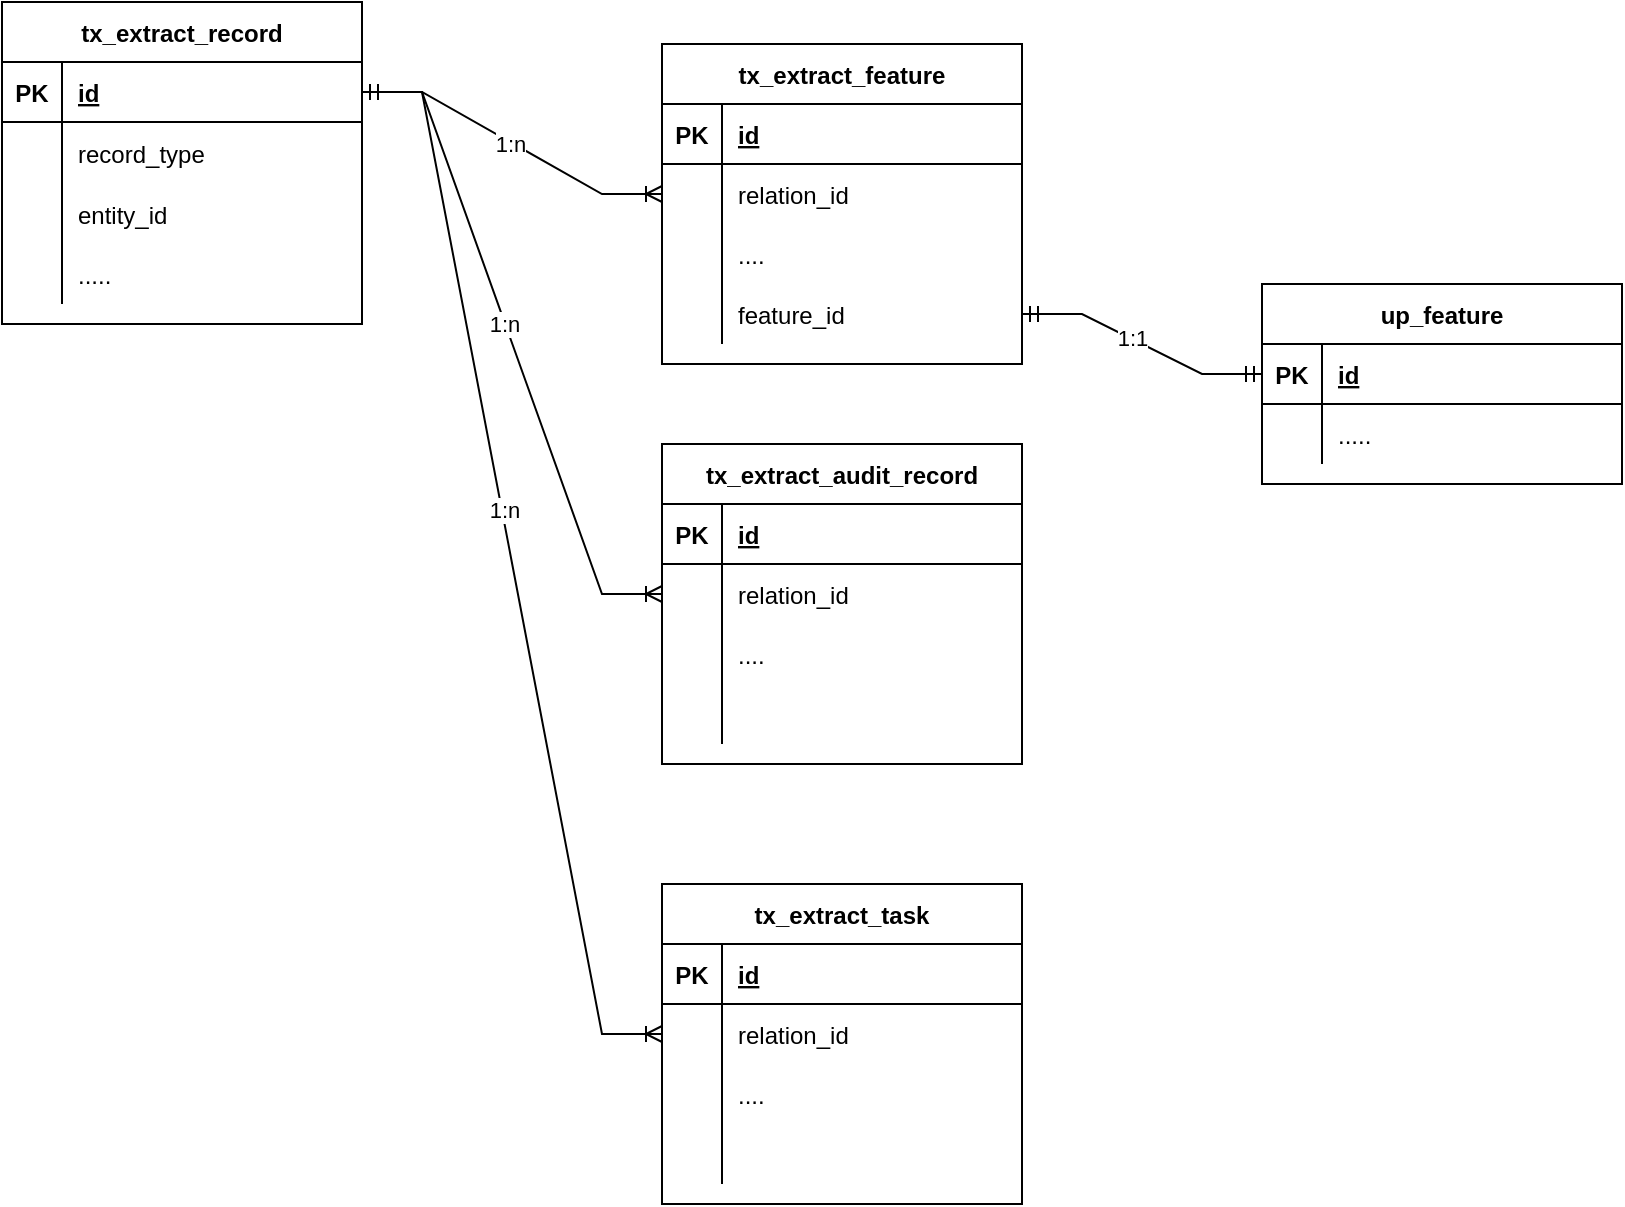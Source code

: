 <mxfile version="18.1.3" type="github">
  <diagram id="JG2SLLFLD_4IYhE0g-70" name="Page-1">
    <mxGraphModel dx="1249" dy="752" grid="1" gridSize="10" guides="1" tooltips="1" connect="1" arrows="1" fold="1" page="1" pageScale="1" pageWidth="827" pageHeight="1169" math="0" shadow="0">
      <root>
        <mxCell id="0" />
        <mxCell id="1" parent="0" />
        <mxCell id="bG7NYfdQdYNSE8If5FMd-5" value="tx_extract_record" style="shape=table;startSize=30;container=1;collapsible=1;childLayout=tableLayout;fixedRows=1;rowLines=0;fontStyle=1;align=center;resizeLast=1;" vertex="1" parent="1">
          <mxGeometry x="50" y="179" width="180" height="161" as="geometry" />
        </mxCell>
        <mxCell id="bG7NYfdQdYNSE8If5FMd-6" value="" style="shape=tableRow;horizontal=0;startSize=0;swimlaneHead=0;swimlaneBody=0;fillColor=none;collapsible=0;dropTarget=0;points=[[0,0.5],[1,0.5]];portConstraint=eastwest;top=0;left=0;right=0;bottom=1;" vertex="1" parent="bG7NYfdQdYNSE8If5FMd-5">
          <mxGeometry y="30" width="180" height="30" as="geometry" />
        </mxCell>
        <mxCell id="bG7NYfdQdYNSE8If5FMd-7" value="PK" style="shape=partialRectangle;connectable=0;fillColor=none;top=0;left=0;bottom=0;right=0;fontStyle=1;overflow=hidden;" vertex="1" parent="bG7NYfdQdYNSE8If5FMd-6">
          <mxGeometry width="30" height="30" as="geometry">
            <mxRectangle width="30" height="30" as="alternateBounds" />
          </mxGeometry>
        </mxCell>
        <mxCell id="bG7NYfdQdYNSE8If5FMd-8" value="id" style="shape=partialRectangle;connectable=0;fillColor=none;top=0;left=0;bottom=0;right=0;align=left;spacingLeft=6;fontStyle=5;overflow=hidden;" vertex="1" parent="bG7NYfdQdYNSE8If5FMd-6">
          <mxGeometry x="30" width="150" height="30" as="geometry">
            <mxRectangle width="150" height="30" as="alternateBounds" />
          </mxGeometry>
        </mxCell>
        <mxCell id="bG7NYfdQdYNSE8If5FMd-12" value="" style="shape=tableRow;horizontal=0;startSize=0;swimlaneHead=0;swimlaneBody=0;fillColor=none;collapsible=0;dropTarget=0;points=[[0,0.5],[1,0.5]];portConstraint=eastwest;top=0;left=0;right=0;bottom=0;" vertex="1" parent="bG7NYfdQdYNSE8If5FMd-5">
          <mxGeometry y="60" width="180" height="31" as="geometry" />
        </mxCell>
        <mxCell id="bG7NYfdQdYNSE8If5FMd-13" value="" style="shape=partialRectangle;connectable=0;fillColor=none;top=0;left=0;bottom=0;right=0;editable=1;overflow=hidden;" vertex="1" parent="bG7NYfdQdYNSE8If5FMd-12">
          <mxGeometry width="30" height="31" as="geometry">
            <mxRectangle width="30" height="31" as="alternateBounds" />
          </mxGeometry>
        </mxCell>
        <mxCell id="bG7NYfdQdYNSE8If5FMd-14" value="record_type" style="shape=partialRectangle;connectable=0;fillColor=none;top=0;left=0;bottom=0;right=0;align=left;spacingLeft=6;overflow=hidden;" vertex="1" parent="bG7NYfdQdYNSE8If5FMd-12">
          <mxGeometry x="30" width="150" height="31" as="geometry">
            <mxRectangle width="150" height="31" as="alternateBounds" />
          </mxGeometry>
        </mxCell>
        <mxCell id="bG7NYfdQdYNSE8If5FMd-15" value="" style="shape=tableRow;horizontal=0;startSize=0;swimlaneHead=0;swimlaneBody=0;fillColor=none;collapsible=0;dropTarget=0;points=[[0,0.5],[1,0.5]];portConstraint=eastwest;top=0;left=0;right=0;bottom=0;" vertex="1" parent="bG7NYfdQdYNSE8If5FMd-5">
          <mxGeometry y="91" width="180" height="30" as="geometry" />
        </mxCell>
        <mxCell id="bG7NYfdQdYNSE8If5FMd-16" value="" style="shape=partialRectangle;connectable=0;fillColor=none;top=0;left=0;bottom=0;right=0;editable=1;overflow=hidden;" vertex="1" parent="bG7NYfdQdYNSE8If5FMd-15">
          <mxGeometry width="30" height="30" as="geometry">
            <mxRectangle width="30" height="30" as="alternateBounds" />
          </mxGeometry>
        </mxCell>
        <mxCell id="bG7NYfdQdYNSE8If5FMd-17" value="entity_id" style="shape=partialRectangle;connectable=0;fillColor=none;top=0;left=0;bottom=0;right=0;align=left;spacingLeft=6;overflow=hidden;" vertex="1" parent="bG7NYfdQdYNSE8If5FMd-15">
          <mxGeometry x="30" width="150" height="30" as="geometry">
            <mxRectangle width="150" height="30" as="alternateBounds" />
          </mxGeometry>
        </mxCell>
        <mxCell id="bG7NYfdQdYNSE8If5FMd-80" value="" style="shape=tableRow;horizontal=0;startSize=0;swimlaneHead=0;swimlaneBody=0;fillColor=none;collapsible=0;dropTarget=0;points=[[0,0.5],[1,0.5]];portConstraint=eastwest;top=0;left=0;right=0;bottom=0;" vertex="1" parent="bG7NYfdQdYNSE8If5FMd-5">
          <mxGeometry y="121" width="180" height="30" as="geometry" />
        </mxCell>
        <mxCell id="bG7NYfdQdYNSE8If5FMd-81" value="" style="shape=partialRectangle;connectable=0;fillColor=none;top=0;left=0;bottom=0;right=0;editable=1;overflow=hidden;" vertex="1" parent="bG7NYfdQdYNSE8If5FMd-80">
          <mxGeometry width="30" height="30" as="geometry">
            <mxRectangle width="30" height="30" as="alternateBounds" />
          </mxGeometry>
        </mxCell>
        <mxCell id="bG7NYfdQdYNSE8If5FMd-82" value="....." style="shape=partialRectangle;connectable=0;fillColor=none;top=0;left=0;bottom=0;right=0;align=left;spacingLeft=6;overflow=hidden;" vertex="1" parent="bG7NYfdQdYNSE8If5FMd-80">
          <mxGeometry x="30" width="150" height="30" as="geometry">
            <mxRectangle width="150" height="30" as="alternateBounds" />
          </mxGeometry>
        </mxCell>
        <mxCell id="bG7NYfdQdYNSE8If5FMd-18" value="tx_extract_feature" style="shape=table;startSize=30;container=1;collapsible=1;childLayout=tableLayout;fixedRows=1;rowLines=0;fontStyle=1;align=center;resizeLast=1;" vertex="1" parent="1">
          <mxGeometry x="380" y="200" width="180" height="160" as="geometry" />
        </mxCell>
        <mxCell id="bG7NYfdQdYNSE8If5FMd-19" value="" style="shape=tableRow;horizontal=0;startSize=0;swimlaneHead=0;swimlaneBody=0;fillColor=none;collapsible=0;dropTarget=0;points=[[0,0.5],[1,0.5]];portConstraint=eastwest;top=0;left=0;right=0;bottom=1;" vertex="1" parent="bG7NYfdQdYNSE8If5FMd-18">
          <mxGeometry y="30" width="180" height="30" as="geometry" />
        </mxCell>
        <mxCell id="bG7NYfdQdYNSE8If5FMd-20" value="PK" style="shape=partialRectangle;connectable=0;fillColor=none;top=0;left=0;bottom=0;right=0;fontStyle=1;overflow=hidden;" vertex="1" parent="bG7NYfdQdYNSE8If5FMd-19">
          <mxGeometry width="30" height="30" as="geometry">
            <mxRectangle width="30" height="30" as="alternateBounds" />
          </mxGeometry>
        </mxCell>
        <mxCell id="bG7NYfdQdYNSE8If5FMd-21" value="id" style="shape=partialRectangle;connectable=0;fillColor=none;top=0;left=0;bottom=0;right=0;align=left;spacingLeft=6;fontStyle=5;overflow=hidden;" vertex="1" parent="bG7NYfdQdYNSE8If5FMd-19">
          <mxGeometry x="30" width="150" height="30" as="geometry">
            <mxRectangle width="150" height="30" as="alternateBounds" />
          </mxGeometry>
        </mxCell>
        <mxCell id="bG7NYfdQdYNSE8If5FMd-22" value="" style="shape=tableRow;horizontal=0;startSize=0;swimlaneHead=0;swimlaneBody=0;fillColor=none;collapsible=0;dropTarget=0;points=[[0,0.5],[1,0.5]];portConstraint=eastwest;top=0;left=0;right=0;bottom=0;" vertex="1" parent="bG7NYfdQdYNSE8If5FMd-18">
          <mxGeometry y="60" width="180" height="30" as="geometry" />
        </mxCell>
        <mxCell id="bG7NYfdQdYNSE8If5FMd-23" value="" style="shape=partialRectangle;connectable=0;fillColor=none;top=0;left=0;bottom=0;right=0;editable=1;overflow=hidden;" vertex="1" parent="bG7NYfdQdYNSE8If5FMd-22">
          <mxGeometry width="30" height="30" as="geometry">
            <mxRectangle width="30" height="30" as="alternateBounds" />
          </mxGeometry>
        </mxCell>
        <mxCell id="bG7NYfdQdYNSE8If5FMd-24" value="relation_id" style="shape=partialRectangle;connectable=0;fillColor=none;top=0;left=0;bottom=0;right=0;align=left;spacingLeft=6;overflow=hidden;" vertex="1" parent="bG7NYfdQdYNSE8If5FMd-22">
          <mxGeometry x="30" width="150" height="30" as="geometry">
            <mxRectangle width="150" height="30" as="alternateBounds" />
          </mxGeometry>
        </mxCell>
        <mxCell id="bG7NYfdQdYNSE8If5FMd-25" value="" style="shape=tableRow;horizontal=0;startSize=0;swimlaneHead=0;swimlaneBody=0;fillColor=none;collapsible=0;dropTarget=0;points=[[0,0.5],[1,0.5]];portConstraint=eastwest;top=0;left=0;right=0;bottom=0;" vertex="1" parent="bG7NYfdQdYNSE8If5FMd-18">
          <mxGeometry y="90" width="180" height="30" as="geometry" />
        </mxCell>
        <mxCell id="bG7NYfdQdYNSE8If5FMd-26" value="" style="shape=partialRectangle;connectable=0;fillColor=none;top=0;left=0;bottom=0;right=0;editable=1;overflow=hidden;" vertex="1" parent="bG7NYfdQdYNSE8If5FMd-25">
          <mxGeometry width="30" height="30" as="geometry">
            <mxRectangle width="30" height="30" as="alternateBounds" />
          </mxGeometry>
        </mxCell>
        <mxCell id="bG7NYfdQdYNSE8If5FMd-27" value="...." style="shape=partialRectangle;connectable=0;fillColor=none;top=0;left=0;bottom=0;right=0;align=left;spacingLeft=6;overflow=hidden;" vertex="1" parent="bG7NYfdQdYNSE8If5FMd-25">
          <mxGeometry x="30" width="150" height="30" as="geometry">
            <mxRectangle width="150" height="30" as="alternateBounds" />
          </mxGeometry>
        </mxCell>
        <mxCell id="bG7NYfdQdYNSE8If5FMd-28" value="" style="shape=tableRow;horizontal=0;startSize=0;swimlaneHead=0;swimlaneBody=0;fillColor=none;collapsible=0;dropTarget=0;points=[[0,0.5],[1,0.5]];portConstraint=eastwest;top=0;left=0;right=0;bottom=0;" vertex="1" parent="bG7NYfdQdYNSE8If5FMd-18">
          <mxGeometry y="120" width="180" height="30" as="geometry" />
        </mxCell>
        <mxCell id="bG7NYfdQdYNSE8If5FMd-29" value="" style="shape=partialRectangle;connectable=0;fillColor=none;top=0;left=0;bottom=0;right=0;editable=1;overflow=hidden;" vertex="1" parent="bG7NYfdQdYNSE8If5FMd-28">
          <mxGeometry width="30" height="30" as="geometry">
            <mxRectangle width="30" height="30" as="alternateBounds" />
          </mxGeometry>
        </mxCell>
        <mxCell id="bG7NYfdQdYNSE8If5FMd-30" value="feature_id" style="shape=partialRectangle;connectable=0;fillColor=none;top=0;left=0;bottom=0;right=0;align=left;spacingLeft=6;overflow=hidden;" vertex="1" parent="bG7NYfdQdYNSE8If5FMd-28">
          <mxGeometry x="30" width="150" height="30" as="geometry">
            <mxRectangle width="150" height="30" as="alternateBounds" />
          </mxGeometry>
        </mxCell>
        <mxCell id="bG7NYfdQdYNSE8If5FMd-32" value="" style="edgeStyle=entityRelationEdgeStyle;fontSize=12;html=1;endArrow=ERmandOne;startArrow=ERmandOne;rounded=0;entryX=0;entryY=0.5;entryDx=0;entryDy=0;" edge="1" parent="1" source="bG7NYfdQdYNSE8If5FMd-28" target="bG7NYfdQdYNSE8If5FMd-48">
          <mxGeometry width="100" height="100" relative="1" as="geometry">
            <mxPoint x="100" y="510" as="sourcePoint" />
            <mxPoint x="200" y="410" as="targetPoint" />
          </mxGeometry>
        </mxCell>
        <mxCell id="bG7NYfdQdYNSE8If5FMd-95" value="1:1" style="edgeLabel;html=1;align=center;verticalAlign=middle;resizable=0;points=[];" vertex="1" connectable="0" parent="bG7NYfdQdYNSE8If5FMd-32">
          <mxGeometry x="-0.091" relative="1" as="geometry">
            <mxPoint y="-1" as="offset" />
          </mxGeometry>
        </mxCell>
        <mxCell id="bG7NYfdQdYNSE8If5FMd-33" value="tx_extract_audit_record" style="shape=table;startSize=30;container=1;collapsible=1;childLayout=tableLayout;fixedRows=1;rowLines=0;fontStyle=1;align=center;resizeLast=1;" vertex="1" parent="1">
          <mxGeometry x="380" y="400" width="180" height="160" as="geometry" />
        </mxCell>
        <mxCell id="bG7NYfdQdYNSE8If5FMd-34" value="" style="shape=tableRow;horizontal=0;startSize=0;swimlaneHead=0;swimlaneBody=0;fillColor=none;collapsible=0;dropTarget=0;points=[[0,0.5],[1,0.5]];portConstraint=eastwest;top=0;left=0;right=0;bottom=1;" vertex="1" parent="bG7NYfdQdYNSE8If5FMd-33">
          <mxGeometry y="30" width="180" height="30" as="geometry" />
        </mxCell>
        <mxCell id="bG7NYfdQdYNSE8If5FMd-35" value="PK" style="shape=partialRectangle;connectable=0;fillColor=none;top=0;left=0;bottom=0;right=0;fontStyle=1;overflow=hidden;" vertex="1" parent="bG7NYfdQdYNSE8If5FMd-34">
          <mxGeometry width="30" height="30" as="geometry">
            <mxRectangle width="30" height="30" as="alternateBounds" />
          </mxGeometry>
        </mxCell>
        <mxCell id="bG7NYfdQdYNSE8If5FMd-36" value="id" style="shape=partialRectangle;connectable=0;fillColor=none;top=0;left=0;bottom=0;right=0;align=left;spacingLeft=6;fontStyle=5;overflow=hidden;" vertex="1" parent="bG7NYfdQdYNSE8If5FMd-34">
          <mxGeometry x="30" width="150" height="30" as="geometry">
            <mxRectangle width="150" height="30" as="alternateBounds" />
          </mxGeometry>
        </mxCell>
        <mxCell id="bG7NYfdQdYNSE8If5FMd-37" value="" style="shape=tableRow;horizontal=0;startSize=0;swimlaneHead=0;swimlaneBody=0;fillColor=none;collapsible=0;dropTarget=0;points=[[0,0.5],[1,0.5]];portConstraint=eastwest;top=0;left=0;right=0;bottom=0;" vertex="1" parent="bG7NYfdQdYNSE8If5FMd-33">
          <mxGeometry y="60" width="180" height="30" as="geometry" />
        </mxCell>
        <mxCell id="bG7NYfdQdYNSE8If5FMd-38" value="" style="shape=partialRectangle;connectable=0;fillColor=none;top=0;left=0;bottom=0;right=0;editable=1;overflow=hidden;" vertex="1" parent="bG7NYfdQdYNSE8If5FMd-37">
          <mxGeometry width="30" height="30" as="geometry">
            <mxRectangle width="30" height="30" as="alternateBounds" />
          </mxGeometry>
        </mxCell>
        <mxCell id="bG7NYfdQdYNSE8If5FMd-39" value="relation_id" style="shape=partialRectangle;connectable=0;fillColor=none;top=0;left=0;bottom=0;right=0;align=left;spacingLeft=6;overflow=hidden;" vertex="1" parent="bG7NYfdQdYNSE8If5FMd-37">
          <mxGeometry x="30" width="150" height="30" as="geometry">
            <mxRectangle width="150" height="30" as="alternateBounds" />
          </mxGeometry>
        </mxCell>
        <mxCell id="bG7NYfdQdYNSE8If5FMd-40" value="" style="shape=tableRow;horizontal=0;startSize=0;swimlaneHead=0;swimlaneBody=0;fillColor=none;collapsible=0;dropTarget=0;points=[[0,0.5],[1,0.5]];portConstraint=eastwest;top=0;left=0;right=0;bottom=0;" vertex="1" parent="bG7NYfdQdYNSE8If5FMd-33">
          <mxGeometry y="90" width="180" height="30" as="geometry" />
        </mxCell>
        <mxCell id="bG7NYfdQdYNSE8If5FMd-41" value="" style="shape=partialRectangle;connectable=0;fillColor=none;top=0;left=0;bottom=0;right=0;editable=1;overflow=hidden;" vertex="1" parent="bG7NYfdQdYNSE8If5FMd-40">
          <mxGeometry width="30" height="30" as="geometry">
            <mxRectangle width="30" height="30" as="alternateBounds" />
          </mxGeometry>
        </mxCell>
        <mxCell id="bG7NYfdQdYNSE8If5FMd-42" value="...." style="shape=partialRectangle;connectable=0;fillColor=none;top=0;left=0;bottom=0;right=0;align=left;spacingLeft=6;overflow=hidden;" vertex="1" parent="bG7NYfdQdYNSE8If5FMd-40">
          <mxGeometry x="30" width="150" height="30" as="geometry">
            <mxRectangle width="150" height="30" as="alternateBounds" />
          </mxGeometry>
        </mxCell>
        <mxCell id="bG7NYfdQdYNSE8If5FMd-43" value="" style="shape=tableRow;horizontal=0;startSize=0;swimlaneHead=0;swimlaneBody=0;fillColor=none;collapsible=0;dropTarget=0;points=[[0,0.5],[1,0.5]];portConstraint=eastwest;top=0;left=0;right=0;bottom=0;" vertex="1" parent="bG7NYfdQdYNSE8If5FMd-33">
          <mxGeometry y="120" width="180" height="30" as="geometry" />
        </mxCell>
        <mxCell id="bG7NYfdQdYNSE8If5FMd-44" value="" style="shape=partialRectangle;connectable=0;fillColor=none;top=0;left=0;bottom=0;right=0;editable=1;overflow=hidden;" vertex="1" parent="bG7NYfdQdYNSE8If5FMd-43">
          <mxGeometry width="30" height="30" as="geometry">
            <mxRectangle width="30" height="30" as="alternateBounds" />
          </mxGeometry>
        </mxCell>
        <mxCell id="bG7NYfdQdYNSE8If5FMd-45" value="" style="shape=partialRectangle;connectable=0;fillColor=none;top=0;left=0;bottom=0;right=0;align=left;spacingLeft=6;overflow=hidden;" vertex="1" parent="bG7NYfdQdYNSE8If5FMd-43">
          <mxGeometry x="30" width="150" height="30" as="geometry">
            <mxRectangle width="150" height="30" as="alternateBounds" />
          </mxGeometry>
        </mxCell>
        <mxCell id="bG7NYfdQdYNSE8If5FMd-47" value="up_feature" style="shape=table;startSize=30;container=1;collapsible=1;childLayout=tableLayout;fixedRows=1;rowLines=0;fontStyle=1;align=center;resizeLast=1;" vertex="1" parent="1">
          <mxGeometry x="680" y="320" width="180" height="100" as="geometry" />
        </mxCell>
        <mxCell id="bG7NYfdQdYNSE8If5FMd-48" value="" style="shape=tableRow;horizontal=0;startSize=0;swimlaneHead=0;swimlaneBody=0;fillColor=none;collapsible=0;dropTarget=0;points=[[0,0.5],[1,0.5]];portConstraint=eastwest;top=0;left=0;right=0;bottom=1;" vertex="1" parent="bG7NYfdQdYNSE8If5FMd-47">
          <mxGeometry y="30" width="180" height="30" as="geometry" />
        </mxCell>
        <mxCell id="bG7NYfdQdYNSE8If5FMd-49" value="PK" style="shape=partialRectangle;connectable=0;fillColor=none;top=0;left=0;bottom=0;right=0;fontStyle=1;overflow=hidden;" vertex="1" parent="bG7NYfdQdYNSE8If5FMd-48">
          <mxGeometry width="30" height="30" as="geometry">
            <mxRectangle width="30" height="30" as="alternateBounds" />
          </mxGeometry>
        </mxCell>
        <mxCell id="bG7NYfdQdYNSE8If5FMd-50" value="id" style="shape=partialRectangle;connectable=0;fillColor=none;top=0;left=0;bottom=0;right=0;align=left;spacingLeft=6;fontStyle=5;overflow=hidden;" vertex="1" parent="bG7NYfdQdYNSE8If5FMd-48">
          <mxGeometry x="30" width="150" height="30" as="geometry">
            <mxRectangle width="150" height="30" as="alternateBounds" />
          </mxGeometry>
        </mxCell>
        <mxCell id="bG7NYfdQdYNSE8If5FMd-57" value="" style="shape=tableRow;horizontal=0;startSize=0;swimlaneHead=0;swimlaneBody=0;fillColor=none;collapsible=0;dropTarget=0;points=[[0,0.5],[1,0.5]];portConstraint=eastwest;top=0;left=0;right=0;bottom=0;" vertex="1" parent="bG7NYfdQdYNSE8If5FMd-47">
          <mxGeometry y="60" width="180" height="30" as="geometry" />
        </mxCell>
        <mxCell id="bG7NYfdQdYNSE8If5FMd-58" value="" style="shape=partialRectangle;connectable=0;fillColor=none;top=0;left=0;bottom=0;right=0;editable=1;overflow=hidden;" vertex="1" parent="bG7NYfdQdYNSE8If5FMd-57">
          <mxGeometry width="30" height="30" as="geometry">
            <mxRectangle width="30" height="30" as="alternateBounds" />
          </mxGeometry>
        </mxCell>
        <mxCell id="bG7NYfdQdYNSE8If5FMd-59" value="....." style="shape=partialRectangle;connectable=0;fillColor=none;top=0;left=0;bottom=0;right=0;align=left;spacingLeft=6;overflow=hidden;" vertex="1" parent="bG7NYfdQdYNSE8If5FMd-57">
          <mxGeometry x="30" width="150" height="30" as="geometry">
            <mxRectangle width="150" height="30" as="alternateBounds" />
          </mxGeometry>
        </mxCell>
        <mxCell id="bG7NYfdQdYNSE8If5FMd-60" value="" style="edgeStyle=entityRelationEdgeStyle;fontSize=12;html=1;endArrow=ERoneToMany;startArrow=ERmandOne;rounded=0;entryX=0;entryY=0.5;entryDx=0;entryDy=0;exitX=1;exitY=0.5;exitDx=0;exitDy=0;" edge="1" parent="1" source="bG7NYfdQdYNSE8If5FMd-6" target="bG7NYfdQdYNSE8If5FMd-22">
          <mxGeometry width="100" height="100" relative="1" as="geometry">
            <mxPoint x="140" y="490" as="sourcePoint" />
            <mxPoint x="240" y="390" as="targetPoint" />
          </mxGeometry>
        </mxCell>
        <mxCell id="bG7NYfdQdYNSE8If5FMd-92" value="1:n" style="edgeLabel;html=1;align=center;verticalAlign=middle;resizable=0;points=[];" vertex="1" connectable="0" parent="bG7NYfdQdYNSE8If5FMd-60">
          <mxGeometry x="-0.008" y="-1" relative="1" as="geometry">
            <mxPoint as="offset" />
          </mxGeometry>
        </mxCell>
        <mxCell id="bG7NYfdQdYNSE8If5FMd-61" value="" style="edgeStyle=entityRelationEdgeStyle;fontSize=12;html=1;endArrow=ERoneToMany;startArrow=ERmandOne;rounded=0;entryX=0;entryY=0.5;entryDx=0;entryDy=0;exitX=1;exitY=0.5;exitDx=0;exitDy=0;" edge="1" parent="1" source="bG7NYfdQdYNSE8If5FMd-6" target="bG7NYfdQdYNSE8If5FMd-37">
          <mxGeometry width="100" height="100" relative="1" as="geometry">
            <mxPoint x="240" y="235" as="sourcePoint" />
            <mxPoint x="390" y="285" as="targetPoint" />
          </mxGeometry>
        </mxCell>
        <mxCell id="bG7NYfdQdYNSE8If5FMd-93" value="1:n" style="edgeLabel;html=1;align=center;verticalAlign=middle;resizable=0;points=[];" vertex="1" connectable="0" parent="bG7NYfdQdYNSE8If5FMd-61">
          <mxGeometry x="-0.063" y="-1" relative="1" as="geometry">
            <mxPoint as="offset" />
          </mxGeometry>
        </mxCell>
        <mxCell id="bG7NYfdQdYNSE8If5FMd-62" value="tx_extract_task" style="shape=table;startSize=30;container=1;collapsible=1;childLayout=tableLayout;fixedRows=1;rowLines=0;fontStyle=1;align=center;resizeLast=1;" vertex="1" parent="1">
          <mxGeometry x="380" y="620" width="180" height="160" as="geometry" />
        </mxCell>
        <mxCell id="bG7NYfdQdYNSE8If5FMd-63" value="" style="shape=tableRow;horizontal=0;startSize=0;swimlaneHead=0;swimlaneBody=0;fillColor=none;collapsible=0;dropTarget=0;points=[[0,0.5],[1,0.5]];portConstraint=eastwest;top=0;left=0;right=0;bottom=1;" vertex="1" parent="bG7NYfdQdYNSE8If5FMd-62">
          <mxGeometry y="30" width="180" height="30" as="geometry" />
        </mxCell>
        <mxCell id="bG7NYfdQdYNSE8If5FMd-64" value="PK" style="shape=partialRectangle;connectable=0;fillColor=none;top=0;left=0;bottom=0;right=0;fontStyle=1;overflow=hidden;" vertex="1" parent="bG7NYfdQdYNSE8If5FMd-63">
          <mxGeometry width="30" height="30" as="geometry">
            <mxRectangle width="30" height="30" as="alternateBounds" />
          </mxGeometry>
        </mxCell>
        <mxCell id="bG7NYfdQdYNSE8If5FMd-65" value="id" style="shape=partialRectangle;connectable=0;fillColor=none;top=0;left=0;bottom=0;right=0;align=left;spacingLeft=6;fontStyle=5;overflow=hidden;" vertex="1" parent="bG7NYfdQdYNSE8If5FMd-63">
          <mxGeometry x="30" width="150" height="30" as="geometry">
            <mxRectangle width="150" height="30" as="alternateBounds" />
          </mxGeometry>
        </mxCell>
        <mxCell id="bG7NYfdQdYNSE8If5FMd-66" value="" style="shape=tableRow;horizontal=0;startSize=0;swimlaneHead=0;swimlaneBody=0;fillColor=none;collapsible=0;dropTarget=0;points=[[0,0.5],[1,0.5]];portConstraint=eastwest;top=0;left=0;right=0;bottom=0;" vertex="1" parent="bG7NYfdQdYNSE8If5FMd-62">
          <mxGeometry y="60" width="180" height="30" as="geometry" />
        </mxCell>
        <mxCell id="bG7NYfdQdYNSE8If5FMd-67" value="" style="shape=partialRectangle;connectable=0;fillColor=none;top=0;left=0;bottom=0;right=0;editable=1;overflow=hidden;" vertex="1" parent="bG7NYfdQdYNSE8If5FMd-66">
          <mxGeometry width="30" height="30" as="geometry">
            <mxRectangle width="30" height="30" as="alternateBounds" />
          </mxGeometry>
        </mxCell>
        <mxCell id="bG7NYfdQdYNSE8If5FMd-68" value="relation_id" style="shape=partialRectangle;connectable=0;fillColor=none;top=0;left=0;bottom=0;right=0;align=left;spacingLeft=6;overflow=hidden;" vertex="1" parent="bG7NYfdQdYNSE8If5FMd-66">
          <mxGeometry x="30" width="150" height="30" as="geometry">
            <mxRectangle width="150" height="30" as="alternateBounds" />
          </mxGeometry>
        </mxCell>
        <mxCell id="bG7NYfdQdYNSE8If5FMd-69" value="" style="shape=tableRow;horizontal=0;startSize=0;swimlaneHead=0;swimlaneBody=0;fillColor=none;collapsible=0;dropTarget=0;points=[[0,0.5],[1,0.5]];portConstraint=eastwest;top=0;left=0;right=0;bottom=0;" vertex="1" parent="bG7NYfdQdYNSE8If5FMd-62">
          <mxGeometry y="90" width="180" height="30" as="geometry" />
        </mxCell>
        <mxCell id="bG7NYfdQdYNSE8If5FMd-70" value="" style="shape=partialRectangle;connectable=0;fillColor=none;top=0;left=0;bottom=0;right=0;editable=1;overflow=hidden;" vertex="1" parent="bG7NYfdQdYNSE8If5FMd-69">
          <mxGeometry width="30" height="30" as="geometry">
            <mxRectangle width="30" height="30" as="alternateBounds" />
          </mxGeometry>
        </mxCell>
        <mxCell id="bG7NYfdQdYNSE8If5FMd-71" value="...." style="shape=partialRectangle;connectable=0;fillColor=none;top=0;left=0;bottom=0;right=0;align=left;spacingLeft=6;overflow=hidden;" vertex="1" parent="bG7NYfdQdYNSE8If5FMd-69">
          <mxGeometry x="30" width="150" height="30" as="geometry">
            <mxRectangle width="150" height="30" as="alternateBounds" />
          </mxGeometry>
        </mxCell>
        <mxCell id="bG7NYfdQdYNSE8If5FMd-72" value="" style="shape=tableRow;horizontal=0;startSize=0;swimlaneHead=0;swimlaneBody=0;fillColor=none;collapsible=0;dropTarget=0;points=[[0,0.5],[1,0.5]];portConstraint=eastwest;top=0;left=0;right=0;bottom=0;" vertex="1" parent="bG7NYfdQdYNSE8If5FMd-62">
          <mxGeometry y="120" width="180" height="30" as="geometry" />
        </mxCell>
        <mxCell id="bG7NYfdQdYNSE8If5FMd-73" value="" style="shape=partialRectangle;connectable=0;fillColor=none;top=0;left=0;bottom=0;right=0;editable=1;overflow=hidden;" vertex="1" parent="bG7NYfdQdYNSE8If5FMd-72">
          <mxGeometry width="30" height="30" as="geometry">
            <mxRectangle width="30" height="30" as="alternateBounds" />
          </mxGeometry>
        </mxCell>
        <mxCell id="bG7NYfdQdYNSE8If5FMd-74" value="" style="shape=partialRectangle;connectable=0;fillColor=none;top=0;left=0;bottom=0;right=0;align=left;spacingLeft=6;overflow=hidden;" vertex="1" parent="bG7NYfdQdYNSE8If5FMd-72">
          <mxGeometry x="30" width="150" height="30" as="geometry">
            <mxRectangle width="150" height="30" as="alternateBounds" />
          </mxGeometry>
        </mxCell>
        <mxCell id="bG7NYfdQdYNSE8If5FMd-76" value="" style="edgeStyle=entityRelationEdgeStyle;fontSize=12;html=1;endArrow=ERoneToMany;startArrow=ERmandOne;rounded=0;entryX=0;entryY=0.5;entryDx=0;entryDy=0;exitX=1;exitY=0.5;exitDx=0;exitDy=0;" edge="1" parent="1" source="bG7NYfdQdYNSE8If5FMd-6" target="bG7NYfdQdYNSE8If5FMd-66">
          <mxGeometry width="100" height="100" relative="1" as="geometry">
            <mxPoint x="240" y="235" as="sourcePoint" />
            <mxPoint x="390" y="485" as="targetPoint" />
          </mxGeometry>
        </mxCell>
        <mxCell id="bG7NYfdQdYNSE8If5FMd-94" value="1:n" style="edgeLabel;html=1;align=center;verticalAlign=middle;resizable=0;points=[];" vertex="1" connectable="0" parent="bG7NYfdQdYNSE8If5FMd-76">
          <mxGeometry x="-0.099" y="1" relative="1" as="geometry">
            <mxPoint as="offset" />
          </mxGeometry>
        </mxCell>
      </root>
    </mxGraphModel>
  </diagram>
</mxfile>
